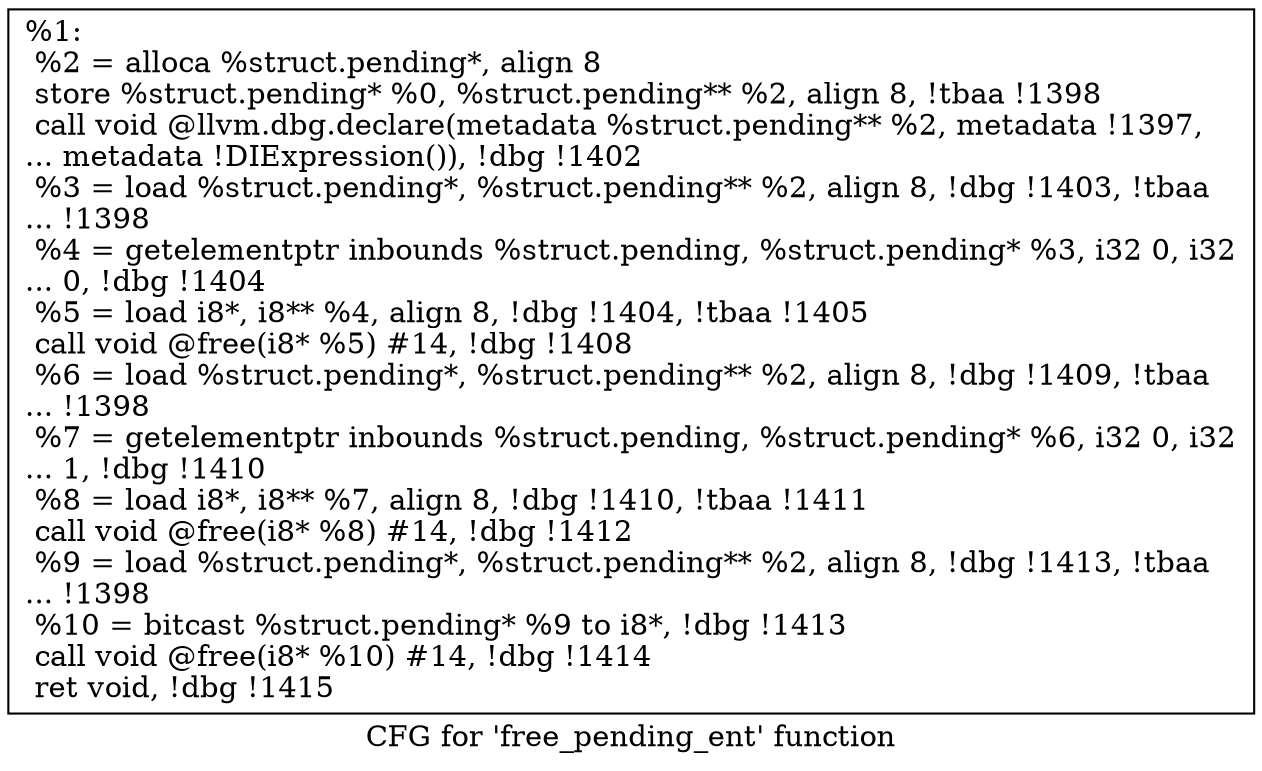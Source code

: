 digraph "CFG for 'free_pending_ent' function" {
	label="CFG for 'free_pending_ent' function";

	Node0x224c330 [shape=record,label="{%1:\l  %2 = alloca %struct.pending*, align 8\l  store %struct.pending* %0, %struct.pending** %2, align 8, !tbaa !1398\l  call void @llvm.dbg.declare(metadata %struct.pending** %2, metadata !1397,\l... metadata !DIExpression()), !dbg !1402\l  %3 = load %struct.pending*, %struct.pending** %2, align 8, !dbg !1403, !tbaa\l... !1398\l  %4 = getelementptr inbounds %struct.pending, %struct.pending* %3, i32 0, i32\l... 0, !dbg !1404\l  %5 = load i8*, i8** %4, align 8, !dbg !1404, !tbaa !1405\l  call void @free(i8* %5) #14, !dbg !1408\l  %6 = load %struct.pending*, %struct.pending** %2, align 8, !dbg !1409, !tbaa\l... !1398\l  %7 = getelementptr inbounds %struct.pending, %struct.pending* %6, i32 0, i32\l... 1, !dbg !1410\l  %8 = load i8*, i8** %7, align 8, !dbg !1410, !tbaa !1411\l  call void @free(i8* %8) #14, !dbg !1412\l  %9 = load %struct.pending*, %struct.pending** %2, align 8, !dbg !1413, !tbaa\l... !1398\l  %10 = bitcast %struct.pending* %9 to i8*, !dbg !1413\l  call void @free(i8* %10) #14, !dbg !1414\l  ret void, !dbg !1415\l}"];
}
